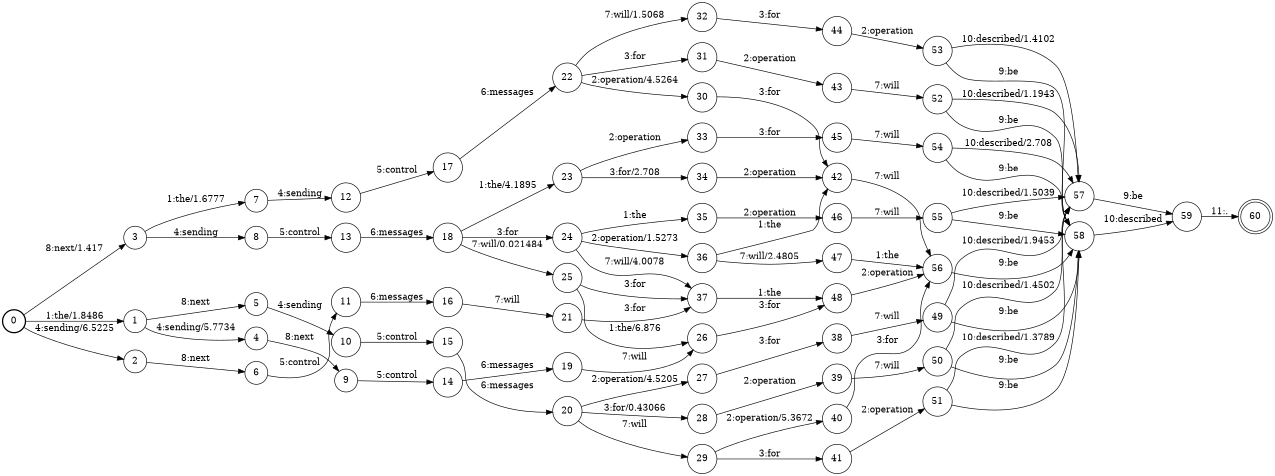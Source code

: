 digraph FST {
rankdir = LR;
size = "8.5,11";
label = "";
center = 1;
orientation = Portrait;
ranksep = "0.4";
nodesep = "0.25";
0 [label = "0", shape = circle, style = bold, fontsize = 14]
	0 -> 1 [label = "1:the/1.8486", fontsize = 14];
	0 -> 2 [label = "4:sending/6.5225", fontsize = 14];
	0 -> 3 [label = "8:next/1.417", fontsize = 14];
1 [label = "1", shape = circle, style = solid, fontsize = 14]
	1 -> 4 [label = "4:sending/5.7734", fontsize = 14];
	1 -> 5 [label = "8:next", fontsize = 14];
2 [label = "2", shape = circle, style = solid, fontsize = 14]
	2 -> 6 [label = "8:next", fontsize = 14];
3 [label = "3", shape = circle, style = solid, fontsize = 14]
	3 -> 7 [label = "1:the/1.6777", fontsize = 14];
	3 -> 8 [label = "4:sending", fontsize = 14];
4 [label = "4", shape = circle, style = solid, fontsize = 14]
	4 -> 9 [label = "8:next", fontsize = 14];
5 [label = "5", shape = circle, style = solid, fontsize = 14]
	5 -> 10 [label = "4:sending", fontsize = 14];
6 [label = "6", shape = circle, style = solid, fontsize = 14]
	6 -> 11 [label = "5:control", fontsize = 14];
7 [label = "7", shape = circle, style = solid, fontsize = 14]
	7 -> 12 [label = "4:sending", fontsize = 14];
8 [label = "8", shape = circle, style = solid, fontsize = 14]
	8 -> 13 [label = "5:control", fontsize = 14];
9 [label = "9", shape = circle, style = solid, fontsize = 14]
	9 -> 14 [label = "5:control", fontsize = 14];
10 [label = "10", shape = circle, style = solid, fontsize = 14]
	10 -> 15 [label = "5:control", fontsize = 14];
11 [label = "11", shape = circle, style = solid, fontsize = 14]
	11 -> 16 [label = "6:messages", fontsize = 14];
12 [label = "12", shape = circle, style = solid, fontsize = 14]
	12 -> 17 [label = "5:control", fontsize = 14];
13 [label = "13", shape = circle, style = solid, fontsize = 14]
	13 -> 18 [label = "6:messages", fontsize = 14];
14 [label = "14", shape = circle, style = solid, fontsize = 14]
	14 -> 19 [label = "6:messages", fontsize = 14];
15 [label = "15", shape = circle, style = solid, fontsize = 14]
	15 -> 20 [label = "6:messages", fontsize = 14];
16 [label = "16", shape = circle, style = solid, fontsize = 14]
	16 -> 21 [label = "7:will", fontsize = 14];
17 [label = "17", shape = circle, style = solid, fontsize = 14]
	17 -> 22 [label = "6:messages", fontsize = 14];
18 [label = "18", shape = circle, style = solid, fontsize = 14]
	18 -> 23 [label = "1:the/4.1895", fontsize = 14];
	18 -> 24 [label = "3:for", fontsize = 14];
	18 -> 25 [label = "7:will/0.021484", fontsize = 14];
19 [label = "19", shape = circle, style = solid, fontsize = 14]
	19 -> 26 [label = "7:will", fontsize = 14];
20 [label = "20", shape = circle, style = solid, fontsize = 14]
	20 -> 27 [label = "2:operation/4.5205", fontsize = 14];
	20 -> 28 [label = "3:for/0.43066", fontsize = 14];
	20 -> 29 [label = "7:will", fontsize = 14];
21 [label = "21", shape = circle, style = solid, fontsize = 14]
	21 -> 37 [label = "3:for", fontsize = 14];
22 [label = "22", shape = circle, style = solid, fontsize = 14]
	22 -> 30 [label = "2:operation/4.5264", fontsize = 14];
	22 -> 31 [label = "3:for", fontsize = 14];
	22 -> 32 [label = "7:will/1.5068", fontsize = 14];
23 [label = "23", shape = circle, style = solid, fontsize = 14]
	23 -> 33 [label = "2:operation", fontsize = 14];
	23 -> 34 [label = "3:for/2.708", fontsize = 14];
24 [label = "24", shape = circle, style = solid, fontsize = 14]
	24 -> 35 [label = "1:the", fontsize = 14];
	24 -> 36 [label = "2:operation/1.5273", fontsize = 14];
	24 -> 37 [label = "7:will/4.0078", fontsize = 14];
25 [label = "25", shape = circle, style = solid, fontsize = 14]
	25 -> 26 [label = "1:the/6.876", fontsize = 14];
	25 -> 37 [label = "3:for", fontsize = 14];
26 [label = "26", shape = circle, style = solid, fontsize = 14]
	26 -> 48 [label = "3:for", fontsize = 14];
27 [label = "27", shape = circle, style = solid, fontsize = 14]
	27 -> 38 [label = "3:for", fontsize = 14];
28 [label = "28", shape = circle, style = solid, fontsize = 14]
	28 -> 39 [label = "2:operation", fontsize = 14];
29 [label = "29", shape = circle, style = solid, fontsize = 14]
	29 -> 40 [label = "2:operation/5.3672", fontsize = 14];
	29 -> 41 [label = "3:for", fontsize = 14];
30 [label = "30", shape = circle, style = solid, fontsize = 14]
	30 -> 42 [label = "3:for", fontsize = 14];
31 [label = "31", shape = circle, style = solid, fontsize = 14]
	31 -> 43 [label = "2:operation", fontsize = 14];
32 [label = "32", shape = circle, style = solid, fontsize = 14]
	32 -> 44 [label = "3:for", fontsize = 14];
33 [label = "33", shape = circle, style = solid, fontsize = 14]
	33 -> 45 [label = "3:for", fontsize = 14];
34 [label = "34", shape = circle, style = solid, fontsize = 14]
	34 -> 42 [label = "2:operation", fontsize = 14];
35 [label = "35", shape = circle, style = solid, fontsize = 14]
	35 -> 46 [label = "2:operation", fontsize = 14];
36 [label = "36", shape = circle, style = solid, fontsize = 14]
	36 -> 42 [label = "1:the", fontsize = 14];
	36 -> 47 [label = "7:will/2.4805", fontsize = 14];
37 [label = "37", shape = circle, style = solid, fontsize = 14]
	37 -> 48 [label = "1:the", fontsize = 14];
38 [label = "38", shape = circle, style = solid, fontsize = 14]
	38 -> 49 [label = "7:will", fontsize = 14];
39 [label = "39", shape = circle, style = solid, fontsize = 14]
	39 -> 50 [label = "7:will", fontsize = 14];
40 [label = "40", shape = circle, style = solid, fontsize = 14]
	40 -> 56 [label = "3:for", fontsize = 14];
41 [label = "41", shape = circle, style = solid, fontsize = 14]
	41 -> 51 [label = "2:operation", fontsize = 14];
42 [label = "42", shape = circle, style = solid, fontsize = 14]
	42 -> 56 [label = "7:will", fontsize = 14];
43 [label = "43", shape = circle, style = solid, fontsize = 14]
	43 -> 52 [label = "7:will", fontsize = 14];
44 [label = "44", shape = circle, style = solid, fontsize = 14]
	44 -> 53 [label = "2:operation", fontsize = 14];
45 [label = "45", shape = circle, style = solid, fontsize = 14]
	45 -> 54 [label = "7:will", fontsize = 14];
46 [label = "46", shape = circle, style = solid, fontsize = 14]
	46 -> 55 [label = "7:will", fontsize = 14];
47 [label = "47", shape = circle, style = solid, fontsize = 14]
	47 -> 56 [label = "1:the", fontsize = 14];
48 [label = "48", shape = circle, style = solid, fontsize = 14]
	48 -> 56 [label = "2:operation", fontsize = 14];
49 [label = "49", shape = circle, style = solid, fontsize = 14]
	49 -> 58 [label = "9:be", fontsize = 14];
	49 -> 57 [label = "10:described/1.9453", fontsize = 14];
50 [label = "50", shape = circle, style = solid, fontsize = 14]
	50 -> 58 [label = "9:be", fontsize = 14];
	50 -> 57 [label = "10:described/1.4502", fontsize = 14];
51 [label = "51", shape = circle, style = solid, fontsize = 14]
	51 -> 58 [label = "9:be", fontsize = 14];
	51 -> 57 [label = "10:described/1.3789", fontsize = 14];
52 [label = "52", shape = circle, style = solid, fontsize = 14]
	52 -> 58 [label = "9:be", fontsize = 14];
	52 -> 57 [label = "10:described/1.1943", fontsize = 14];
53 [label = "53", shape = circle, style = solid, fontsize = 14]
	53 -> 58 [label = "9:be", fontsize = 14];
	53 -> 57 [label = "10:described/1.4102", fontsize = 14];
54 [label = "54", shape = circle, style = solid, fontsize = 14]
	54 -> 58 [label = "9:be", fontsize = 14];
	54 -> 57 [label = "10:described/2.708", fontsize = 14];
55 [label = "55", shape = circle, style = solid, fontsize = 14]
	55 -> 58 [label = "9:be", fontsize = 14];
	55 -> 57 [label = "10:described/1.5039", fontsize = 14];
56 [label = "56", shape = circle, style = solid, fontsize = 14]
	56 -> 58 [label = "9:be", fontsize = 14];
57 [label = "57", shape = circle, style = solid, fontsize = 14]
	57 -> 59 [label = "9:be", fontsize = 14];
58 [label = "58", shape = circle, style = solid, fontsize = 14]
	58 -> 59 [label = "10:described", fontsize = 14];
59 [label = "59", shape = circle, style = solid, fontsize = 14]
	59 -> 60 [label = "11:.", fontsize = 14];
60 [label = "60", shape = doublecircle, style = solid, fontsize = 14]
}
